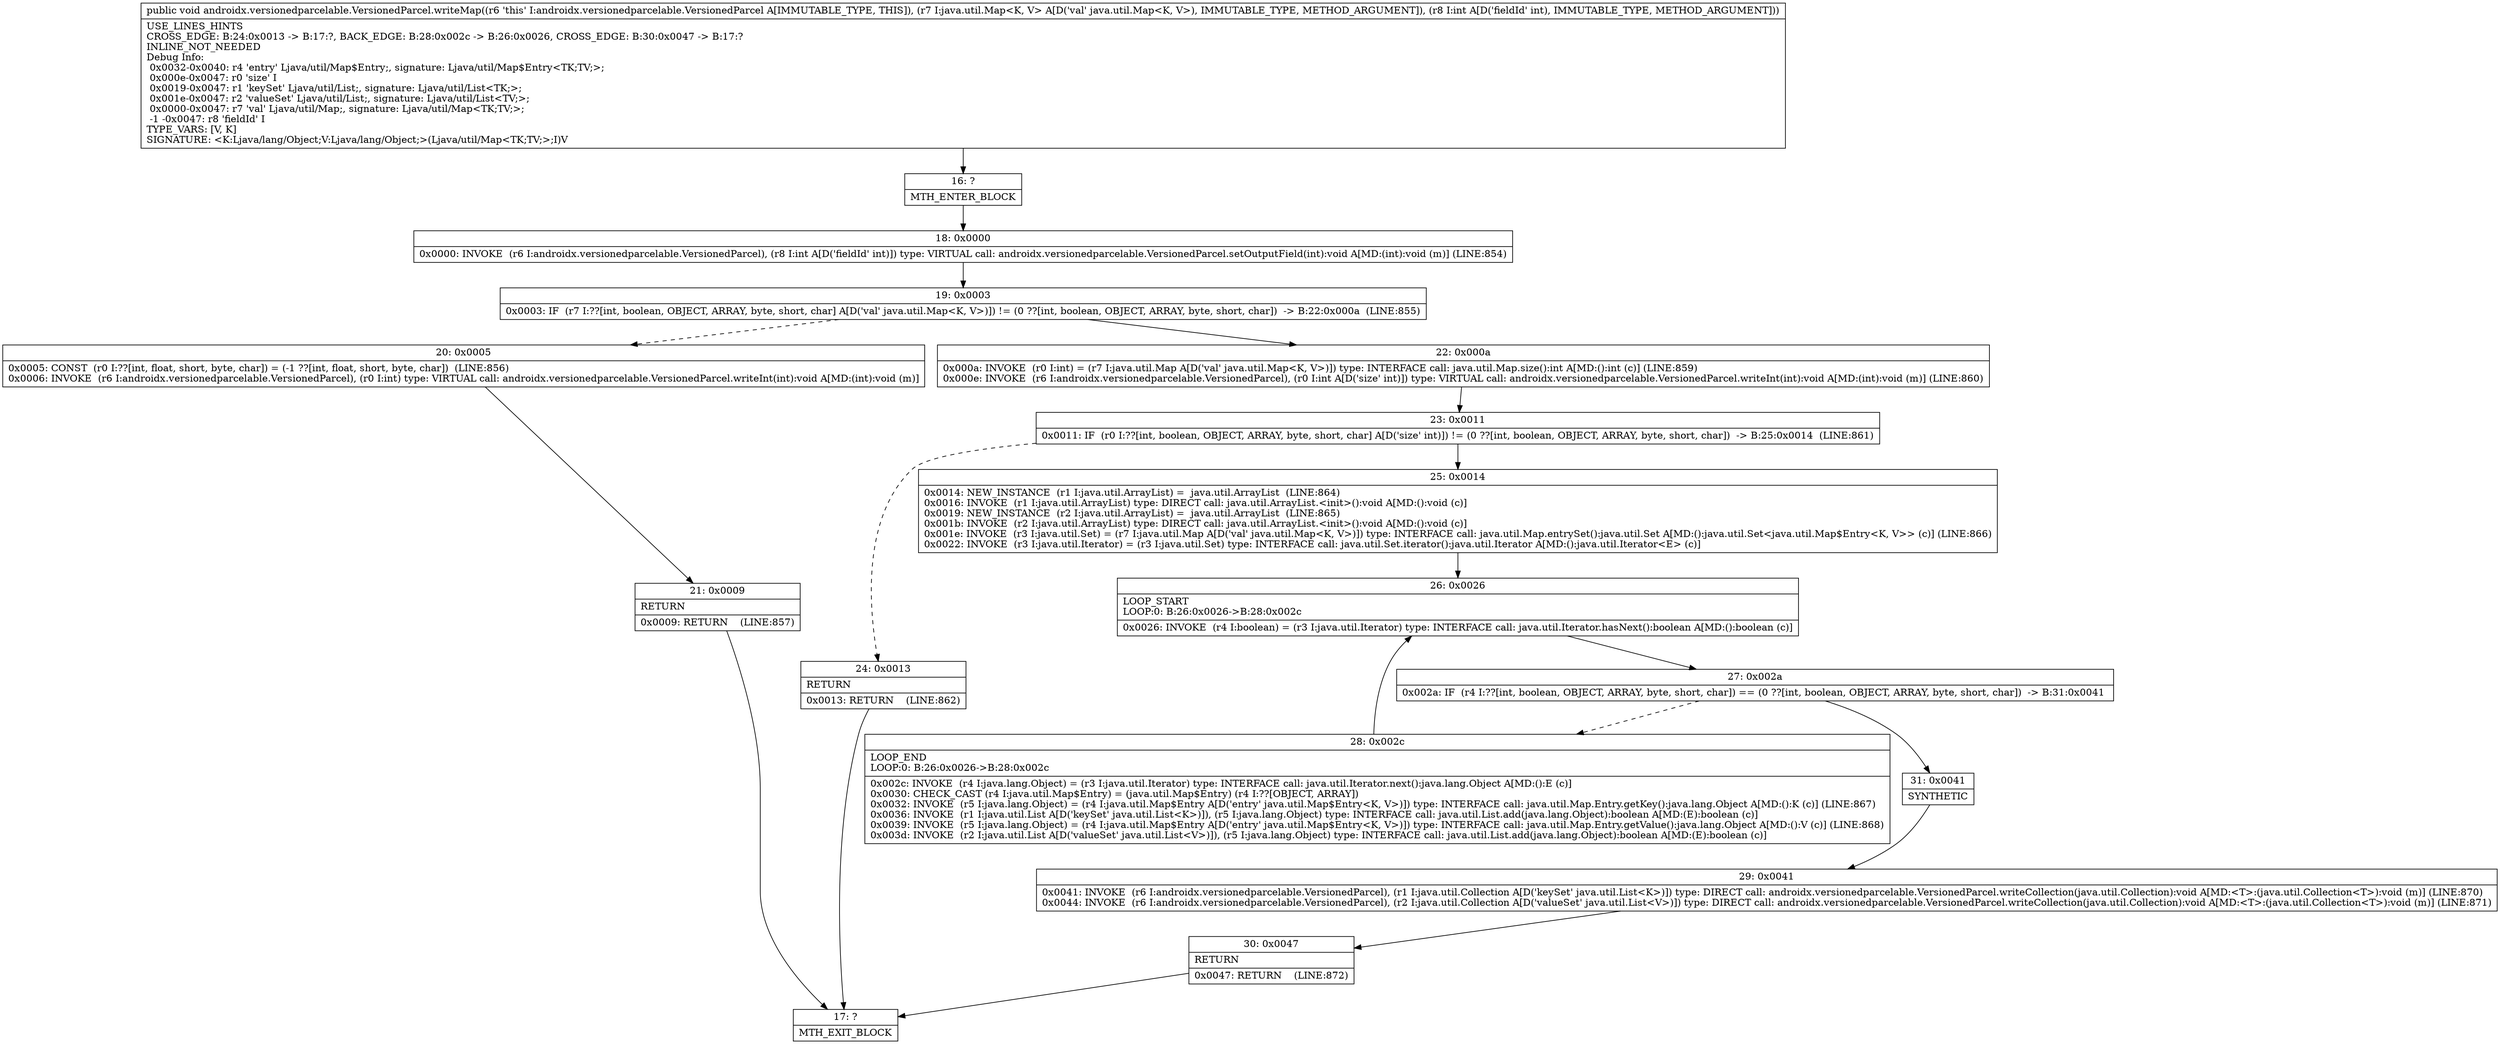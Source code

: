 digraph "CFG forandroidx.versionedparcelable.VersionedParcel.writeMap(Ljava\/util\/Map;I)V" {
Node_16 [shape=record,label="{16\:\ ?|MTH_ENTER_BLOCK\l}"];
Node_18 [shape=record,label="{18\:\ 0x0000|0x0000: INVOKE  (r6 I:androidx.versionedparcelable.VersionedParcel), (r8 I:int A[D('fieldId' int)]) type: VIRTUAL call: androidx.versionedparcelable.VersionedParcel.setOutputField(int):void A[MD:(int):void (m)] (LINE:854)\l}"];
Node_19 [shape=record,label="{19\:\ 0x0003|0x0003: IF  (r7 I:??[int, boolean, OBJECT, ARRAY, byte, short, char] A[D('val' java.util.Map\<K, V\>)]) != (0 ??[int, boolean, OBJECT, ARRAY, byte, short, char])  \-\> B:22:0x000a  (LINE:855)\l}"];
Node_20 [shape=record,label="{20\:\ 0x0005|0x0005: CONST  (r0 I:??[int, float, short, byte, char]) = (\-1 ??[int, float, short, byte, char])  (LINE:856)\l0x0006: INVOKE  (r6 I:androidx.versionedparcelable.VersionedParcel), (r0 I:int) type: VIRTUAL call: androidx.versionedparcelable.VersionedParcel.writeInt(int):void A[MD:(int):void (m)]\l}"];
Node_21 [shape=record,label="{21\:\ 0x0009|RETURN\l|0x0009: RETURN    (LINE:857)\l}"];
Node_17 [shape=record,label="{17\:\ ?|MTH_EXIT_BLOCK\l}"];
Node_22 [shape=record,label="{22\:\ 0x000a|0x000a: INVOKE  (r0 I:int) = (r7 I:java.util.Map A[D('val' java.util.Map\<K, V\>)]) type: INTERFACE call: java.util.Map.size():int A[MD:():int (c)] (LINE:859)\l0x000e: INVOKE  (r6 I:androidx.versionedparcelable.VersionedParcel), (r0 I:int A[D('size' int)]) type: VIRTUAL call: androidx.versionedparcelable.VersionedParcel.writeInt(int):void A[MD:(int):void (m)] (LINE:860)\l}"];
Node_23 [shape=record,label="{23\:\ 0x0011|0x0011: IF  (r0 I:??[int, boolean, OBJECT, ARRAY, byte, short, char] A[D('size' int)]) != (0 ??[int, boolean, OBJECT, ARRAY, byte, short, char])  \-\> B:25:0x0014  (LINE:861)\l}"];
Node_24 [shape=record,label="{24\:\ 0x0013|RETURN\l|0x0013: RETURN    (LINE:862)\l}"];
Node_25 [shape=record,label="{25\:\ 0x0014|0x0014: NEW_INSTANCE  (r1 I:java.util.ArrayList) =  java.util.ArrayList  (LINE:864)\l0x0016: INVOKE  (r1 I:java.util.ArrayList) type: DIRECT call: java.util.ArrayList.\<init\>():void A[MD:():void (c)]\l0x0019: NEW_INSTANCE  (r2 I:java.util.ArrayList) =  java.util.ArrayList  (LINE:865)\l0x001b: INVOKE  (r2 I:java.util.ArrayList) type: DIRECT call: java.util.ArrayList.\<init\>():void A[MD:():void (c)]\l0x001e: INVOKE  (r3 I:java.util.Set) = (r7 I:java.util.Map A[D('val' java.util.Map\<K, V\>)]) type: INTERFACE call: java.util.Map.entrySet():java.util.Set A[MD:():java.util.Set\<java.util.Map$Entry\<K, V\>\> (c)] (LINE:866)\l0x0022: INVOKE  (r3 I:java.util.Iterator) = (r3 I:java.util.Set) type: INTERFACE call: java.util.Set.iterator():java.util.Iterator A[MD:():java.util.Iterator\<E\> (c)]\l}"];
Node_26 [shape=record,label="{26\:\ 0x0026|LOOP_START\lLOOP:0: B:26:0x0026\-\>B:28:0x002c\l|0x0026: INVOKE  (r4 I:boolean) = (r3 I:java.util.Iterator) type: INTERFACE call: java.util.Iterator.hasNext():boolean A[MD:():boolean (c)]\l}"];
Node_27 [shape=record,label="{27\:\ 0x002a|0x002a: IF  (r4 I:??[int, boolean, OBJECT, ARRAY, byte, short, char]) == (0 ??[int, boolean, OBJECT, ARRAY, byte, short, char])  \-\> B:31:0x0041 \l}"];
Node_28 [shape=record,label="{28\:\ 0x002c|LOOP_END\lLOOP:0: B:26:0x0026\-\>B:28:0x002c\l|0x002c: INVOKE  (r4 I:java.lang.Object) = (r3 I:java.util.Iterator) type: INTERFACE call: java.util.Iterator.next():java.lang.Object A[MD:():E (c)]\l0x0030: CHECK_CAST (r4 I:java.util.Map$Entry) = (java.util.Map$Entry) (r4 I:??[OBJECT, ARRAY]) \l0x0032: INVOKE  (r5 I:java.lang.Object) = (r4 I:java.util.Map$Entry A[D('entry' java.util.Map$Entry\<K, V\>)]) type: INTERFACE call: java.util.Map.Entry.getKey():java.lang.Object A[MD:():K (c)] (LINE:867)\l0x0036: INVOKE  (r1 I:java.util.List A[D('keySet' java.util.List\<K\>)]), (r5 I:java.lang.Object) type: INTERFACE call: java.util.List.add(java.lang.Object):boolean A[MD:(E):boolean (c)]\l0x0039: INVOKE  (r5 I:java.lang.Object) = (r4 I:java.util.Map$Entry A[D('entry' java.util.Map$Entry\<K, V\>)]) type: INTERFACE call: java.util.Map.Entry.getValue():java.lang.Object A[MD:():V (c)] (LINE:868)\l0x003d: INVOKE  (r2 I:java.util.List A[D('valueSet' java.util.List\<V\>)]), (r5 I:java.lang.Object) type: INTERFACE call: java.util.List.add(java.lang.Object):boolean A[MD:(E):boolean (c)]\l}"];
Node_31 [shape=record,label="{31\:\ 0x0041|SYNTHETIC\l}"];
Node_29 [shape=record,label="{29\:\ 0x0041|0x0041: INVOKE  (r6 I:androidx.versionedparcelable.VersionedParcel), (r1 I:java.util.Collection A[D('keySet' java.util.List\<K\>)]) type: DIRECT call: androidx.versionedparcelable.VersionedParcel.writeCollection(java.util.Collection):void A[MD:\<T\>:(java.util.Collection\<T\>):void (m)] (LINE:870)\l0x0044: INVOKE  (r6 I:androidx.versionedparcelable.VersionedParcel), (r2 I:java.util.Collection A[D('valueSet' java.util.List\<V\>)]) type: DIRECT call: androidx.versionedparcelable.VersionedParcel.writeCollection(java.util.Collection):void A[MD:\<T\>:(java.util.Collection\<T\>):void (m)] (LINE:871)\l}"];
Node_30 [shape=record,label="{30\:\ 0x0047|RETURN\l|0x0047: RETURN    (LINE:872)\l}"];
MethodNode[shape=record,label="{public void androidx.versionedparcelable.VersionedParcel.writeMap((r6 'this' I:androidx.versionedparcelable.VersionedParcel A[IMMUTABLE_TYPE, THIS]), (r7 I:java.util.Map\<K, V\> A[D('val' java.util.Map\<K, V\>), IMMUTABLE_TYPE, METHOD_ARGUMENT]), (r8 I:int A[D('fieldId' int), IMMUTABLE_TYPE, METHOD_ARGUMENT]))  | USE_LINES_HINTS\lCROSS_EDGE: B:24:0x0013 \-\> B:17:?, BACK_EDGE: B:28:0x002c \-\> B:26:0x0026, CROSS_EDGE: B:30:0x0047 \-\> B:17:?\lINLINE_NOT_NEEDED\lDebug Info:\l  0x0032\-0x0040: r4 'entry' Ljava\/util\/Map$Entry;, signature: Ljava\/util\/Map$Entry\<TK;TV;\>;\l  0x000e\-0x0047: r0 'size' I\l  0x0019\-0x0047: r1 'keySet' Ljava\/util\/List;, signature: Ljava\/util\/List\<TK;\>;\l  0x001e\-0x0047: r2 'valueSet' Ljava\/util\/List;, signature: Ljava\/util\/List\<TV;\>;\l  0x0000\-0x0047: r7 'val' Ljava\/util\/Map;, signature: Ljava\/util\/Map\<TK;TV;\>;\l  \-1 \-0x0047: r8 'fieldId' I\lTYPE_VARS: [V, K]\lSIGNATURE: \<K:Ljava\/lang\/Object;V:Ljava\/lang\/Object;\>(Ljava\/util\/Map\<TK;TV;\>;I)V\l}"];
MethodNode -> Node_16;Node_16 -> Node_18;
Node_18 -> Node_19;
Node_19 -> Node_20[style=dashed];
Node_19 -> Node_22;
Node_20 -> Node_21;
Node_21 -> Node_17;
Node_22 -> Node_23;
Node_23 -> Node_24[style=dashed];
Node_23 -> Node_25;
Node_24 -> Node_17;
Node_25 -> Node_26;
Node_26 -> Node_27;
Node_27 -> Node_28[style=dashed];
Node_27 -> Node_31;
Node_28 -> Node_26;
Node_31 -> Node_29;
Node_29 -> Node_30;
Node_30 -> Node_17;
}

